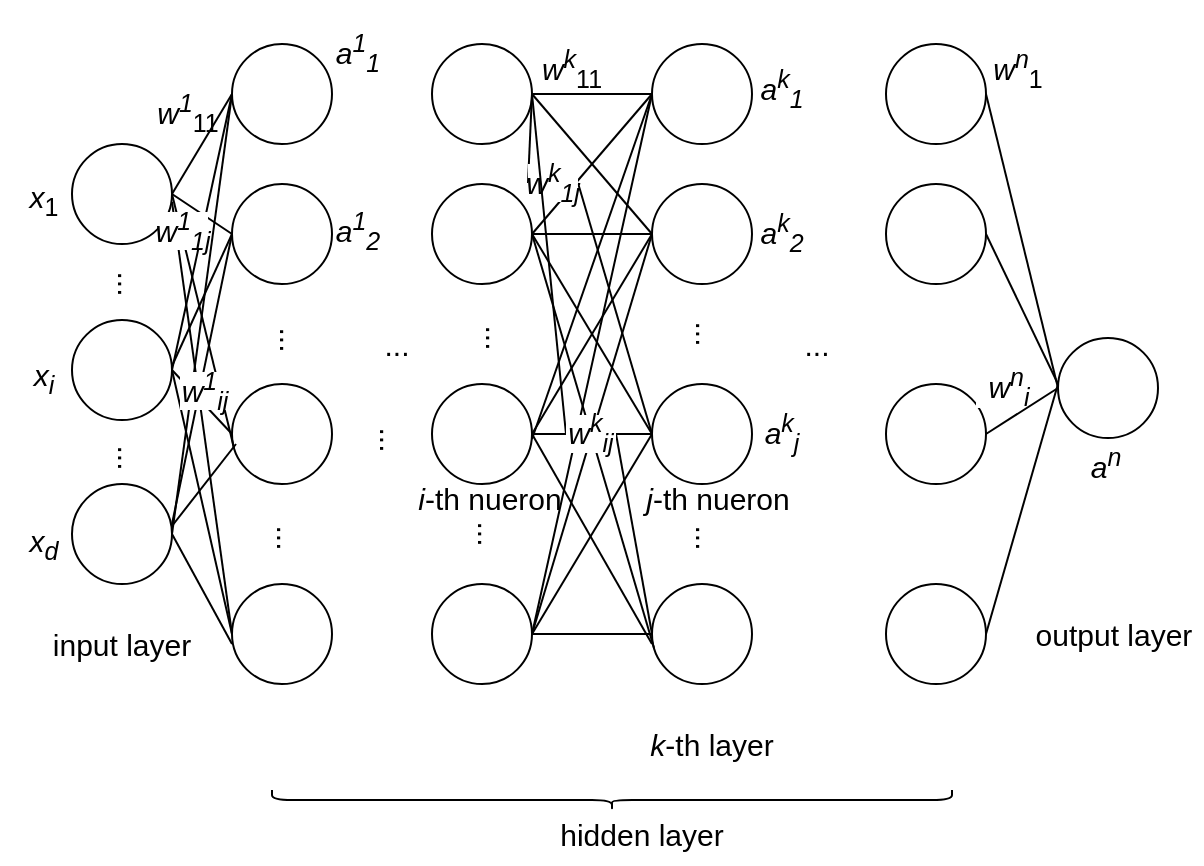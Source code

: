 <mxfile version="21.3.8" type="github">
  <diagram name="Page-1" id="8ToRotbsmDNmmr7wD_bL">
    <mxGraphModel dx="1242" dy="685" grid="1" gridSize="10" guides="1" tooltips="1" connect="1" arrows="1" fold="1" page="1" pageScale="1" pageWidth="827" pageHeight="1169" math="0" shadow="0">
      <root>
        <mxCell id="0" />
        <mxCell id="1" parent="0" />
        <mxCell id="P3CmtYsPwi7_TScskWWs-3" value="" style="ellipse;whiteSpace=wrap;html=1;aspect=fixed;" vertex="1" parent="1">
          <mxGeometry x="70" y="200" width="50" height="50" as="geometry" />
        </mxCell>
        <mxCell id="P3CmtYsPwi7_TScskWWs-4" value="" style="ellipse;whiteSpace=wrap;html=1;aspect=fixed;" vertex="1" parent="1">
          <mxGeometry x="150" y="150" width="50" height="50" as="geometry" />
        </mxCell>
        <mxCell id="P3CmtYsPwi7_TScskWWs-5" value="" style="ellipse;whiteSpace=wrap;html=1;aspect=fixed;" vertex="1" parent="1">
          <mxGeometry x="70" y="288" width="50" height="50" as="geometry" />
        </mxCell>
        <mxCell id="P3CmtYsPwi7_TScskWWs-6" value="" style="ellipse;whiteSpace=wrap;html=1;aspect=fixed;" vertex="1" parent="1">
          <mxGeometry x="70" y="370" width="50" height="50" as="geometry" />
        </mxCell>
        <mxCell id="P3CmtYsPwi7_TScskWWs-7" value="" style="ellipse;whiteSpace=wrap;html=1;aspect=fixed;" vertex="1" parent="1">
          <mxGeometry x="150" y="320" width="50" height="50" as="geometry" />
        </mxCell>
        <mxCell id="P3CmtYsPwi7_TScskWWs-8" value="" style="ellipse;whiteSpace=wrap;html=1;aspect=fixed;" vertex="1" parent="1">
          <mxGeometry x="150" y="220" width="50" height="50" as="geometry" />
        </mxCell>
        <mxCell id="P3CmtYsPwi7_TScskWWs-9" value="" style="ellipse;whiteSpace=wrap;html=1;aspect=fixed;" vertex="1" parent="1">
          <mxGeometry x="150" y="420" width="50" height="50" as="geometry" />
        </mxCell>
        <mxCell id="P3CmtYsPwi7_TScskWWs-10" value="" style="ellipse;whiteSpace=wrap;html=1;aspect=fixed;" vertex="1" parent="1">
          <mxGeometry x="250" y="420" width="50" height="50" as="geometry" />
        </mxCell>
        <mxCell id="P3CmtYsPwi7_TScskWWs-11" value="" style="ellipse;whiteSpace=wrap;html=1;aspect=fixed;" vertex="1" parent="1">
          <mxGeometry x="250" y="320" width="50" height="50" as="geometry" />
        </mxCell>
        <mxCell id="P3CmtYsPwi7_TScskWWs-12" value="" style="ellipse;whiteSpace=wrap;html=1;aspect=fixed;" vertex="1" parent="1">
          <mxGeometry x="250" y="220" width="50" height="50" as="geometry" />
        </mxCell>
        <mxCell id="P3CmtYsPwi7_TScskWWs-13" value="" style="ellipse;whiteSpace=wrap;html=1;aspect=fixed;" vertex="1" parent="1">
          <mxGeometry x="250" y="150" width="50" height="50" as="geometry" />
        </mxCell>
        <mxCell id="P3CmtYsPwi7_TScskWWs-14" value="&lt;font style=&quot;font-size: 15px;&quot;&gt;...&lt;/font&gt;" style="rounded=0;whiteSpace=wrap;html=1;strokeColor=none;fillColor=none;rotation=90;" vertex="1" parent="1">
          <mxGeometry x="84" y="260" width="30" height="20" as="geometry" />
        </mxCell>
        <mxCell id="P3CmtYsPwi7_TScskWWs-15" value="&lt;font style=&quot;font-size: 15px;&quot;&gt;...&lt;/font&gt;" style="rounded=0;whiteSpace=wrap;html=1;strokeColor=none;fillColor=none;rotation=90;" vertex="1" parent="1">
          <mxGeometry x="84" y="347" width="30" height="20" as="geometry" />
        </mxCell>
        <mxCell id="P3CmtYsPwi7_TScskWWs-16" value="&lt;font style=&quot;font-size: 15px;&quot;&gt;...&lt;/font&gt;" style="rounded=0;whiteSpace=wrap;html=1;strokeColor=none;fillColor=none;rotation=90;" vertex="1" parent="1">
          <mxGeometry x="165" y="288" width="30" height="20" as="geometry" />
        </mxCell>
        <mxCell id="P3CmtYsPwi7_TScskWWs-18" value="&lt;font style=&quot;font-size: 15px;&quot;&gt;...&lt;/font&gt;" style="rounded=0;whiteSpace=wrap;html=1;strokeColor=none;fillColor=none;rotation=90;" vertex="1" parent="1">
          <mxGeometry x="166" y="387" width="25" height="20" as="geometry" />
        </mxCell>
        <mxCell id="P3CmtYsPwi7_TScskWWs-19" value="" style="ellipse;whiteSpace=wrap;html=1;aspect=fixed;" vertex="1" parent="1">
          <mxGeometry x="563" y="297" width="50" height="50" as="geometry" />
        </mxCell>
        <mxCell id="P3CmtYsPwi7_TScskWWs-20" value="" style="endArrow=none;html=1;rounded=0;exitX=1;exitY=0.5;exitDx=0;exitDy=0;entryX=0;entryY=0.5;entryDx=0;entryDy=0;" edge="1" parent="1" source="P3CmtYsPwi7_TScskWWs-3" target="P3CmtYsPwi7_TScskWWs-4">
          <mxGeometry width="50" height="50" relative="1" as="geometry">
            <mxPoint x="390" y="450" as="sourcePoint" />
            <mxPoint x="440" y="400" as="targetPoint" />
          </mxGeometry>
        </mxCell>
        <mxCell id="P3CmtYsPwi7_TScskWWs-22" value="" style="endArrow=none;html=1;rounded=0;exitX=1;exitY=0.5;exitDx=0;exitDy=0;entryX=0;entryY=0.5;entryDx=0;entryDy=0;" edge="1" parent="1" source="P3CmtYsPwi7_TScskWWs-3" target="P3CmtYsPwi7_TScskWWs-8">
          <mxGeometry width="50" height="50" relative="1" as="geometry">
            <mxPoint x="130" y="235" as="sourcePoint" />
            <mxPoint x="162" y="194" as="targetPoint" />
          </mxGeometry>
        </mxCell>
        <mxCell id="P3CmtYsPwi7_TScskWWs-23" value="" style="endArrow=none;html=1;rounded=0;exitX=1;exitY=0.5;exitDx=0;exitDy=0;entryX=0.02;entryY=0.64;entryDx=0;entryDy=0;entryPerimeter=0;" edge="1" parent="1" source="P3CmtYsPwi7_TScskWWs-3" target="P3CmtYsPwi7_TScskWWs-7">
          <mxGeometry width="50" height="50" relative="1" as="geometry">
            <mxPoint x="140" y="245" as="sourcePoint" />
            <mxPoint x="172" y="204" as="targetPoint" />
          </mxGeometry>
        </mxCell>
        <mxCell id="P3CmtYsPwi7_TScskWWs-24" value="" style="endArrow=none;html=1;rounded=0;entryX=0.04;entryY=0.68;entryDx=0;entryDy=0;entryPerimeter=0;" edge="1" parent="1">
          <mxGeometry width="50" height="50" relative="1" as="geometry">
            <mxPoint x="150" y="445" as="sourcePoint" />
            <mxPoint x="120" y="229" as="targetPoint" />
          </mxGeometry>
        </mxCell>
        <mxCell id="P3CmtYsPwi7_TScskWWs-25" value="" style="endArrow=none;html=1;rounded=0;exitX=1;exitY=0.5;exitDx=0;exitDy=0;entryX=0;entryY=0.5;entryDx=0;entryDy=0;" edge="1" parent="1" source="P3CmtYsPwi7_TScskWWs-5" target="P3CmtYsPwi7_TScskWWs-4">
          <mxGeometry width="50" height="50" relative="1" as="geometry">
            <mxPoint x="160" y="265" as="sourcePoint" />
            <mxPoint x="192" y="224" as="targetPoint" />
          </mxGeometry>
        </mxCell>
        <mxCell id="P3CmtYsPwi7_TScskWWs-26" value="" style="endArrow=none;html=1;rounded=0;exitX=1;exitY=0.5;exitDx=0;exitDy=0;entryX=0;entryY=0.5;entryDx=0;entryDy=0;" edge="1" parent="1" target="P3CmtYsPwi7_TScskWWs-8">
          <mxGeometry width="50" height="50" relative="1" as="geometry">
            <mxPoint x="120" y="311" as="sourcePoint" />
            <mxPoint x="152" y="270" as="targetPoint" />
          </mxGeometry>
        </mxCell>
        <mxCell id="P3CmtYsPwi7_TScskWWs-27" value="" style="endArrow=none;html=1;rounded=0;exitX=1;exitY=0.5;exitDx=0;exitDy=0;entryX=0;entryY=0.5;entryDx=0;entryDy=0;" edge="1" parent="1" source="P3CmtYsPwi7_TScskWWs-5" target="P3CmtYsPwi7_TScskWWs-7">
          <mxGeometry width="50" height="50" relative="1" as="geometry">
            <mxPoint x="180" y="285" as="sourcePoint" />
            <mxPoint x="212" y="244" as="targetPoint" />
          </mxGeometry>
        </mxCell>
        <mxCell id="P3CmtYsPwi7_TScskWWs-28" value="" style="endArrow=none;html=1;rounded=0;exitX=1;exitY=0.5;exitDx=0;exitDy=0;entryX=0;entryY=0.5;entryDx=0;entryDy=0;" edge="1" parent="1" source="P3CmtYsPwi7_TScskWWs-5" target="P3CmtYsPwi7_TScskWWs-9">
          <mxGeometry width="50" height="50" relative="1" as="geometry">
            <mxPoint x="190" y="295" as="sourcePoint" />
            <mxPoint x="222" y="254" as="targetPoint" />
          </mxGeometry>
        </mxCell>
        <mxCell id="P3CmtYsPwi7_TScskWWs-29" value="" style="endArrow=none;html=1;rounded=0;exitX=1;exitY=0.5;exitDx=0;exitDy=0;entryX=0;entryY=0.5;entryDx=0;entryDy=0;" edge="1" parent="1" source="P3CmtYsPwi7_TScskWWs-6" target="P3CmtYsPwi7_TScskWWs-4">
          <mxGeometry width="50" height="50" relative="1" as="geometry">
            <mxPoint x="200" y="305" as="sourcePoint" />
            <mxPoint x="232" y="264" as="targetPoint" />
          </mxGeometry>
        </mxCell>
        <mxCell id="P3CmtYsPwi7_TScskWWs-30" value="" style="endArrow=none;html=1;rounded=0;exitX=1;exitY=0.5;exitDx=0;exitDy=0;entryX=0.04;entryY=0.68;entryDx=0;entryDy=0;entryPerimeter=0;" edge="1" parent="1">
          <mxGeometry width="50" height="50" relative="1" as="geometry">
            <mxPoint x="120" y="391" as="sourcePoint" />
            <mxPoint x="152" y="350" as="targetPoint" />
          </mxGeometry>
        </mxCell>
        <mxCell id="P3CmtYsPwi7_TScskWWs-31" value="" style="endArrow=none;html=1;rounded=0;exitX=1;exitY=0.5;exitDx=0;exitDy=0;" edge="1" parent="1" source="P3CmtYsPwi7_TScskWWs-6">
          <mxGeometry width="50" height="50" relative="1" as="geometry">
            <mxPoint x="220" y="325" as="sourcePoint" />
            <mxPoint x="150" y="450" as="targetPoint" />
          </mxGeometry>
        </mxCell>
        <mxCell id="P3CmtYsPwi7_TScskWWs-32" value="" style="endArrow=none;html=1;rounded=0;entryX=0;entryY=0.5;entryDx=0;entryDy=0;" edge="1" parent="1" target="P3CmtYsPwi7_TScskWWs-8">
          <mxGeometry width="50" height="50" relative="1" as="geometry">
            <mxPoint x="120" y="390" as="sourcePoint" />
            <mxPoint x="146" y="347" as="targetPoint" />
          </mxGeometry>
        </mxCell>
        <mxCell id="P3CmtYsPwi7_TScskWWs-33" value="&lt;font style=&quot;font-size: 15px;&quot;&gt;...&lt;/font&gt;" style="rounded=0;whiteSpace=wrap;html=1;strokeColor=none;fillColor=none;rotation=0;" vertex="1" parent="1">
          <mxGeometry x="220" y="290" width="25" height="20" as="geometry" />
        </mxCell>
        <mxCell id="P3CmtYsPwi7_TScskWWs-34" value="" style="ellipse;whiteSpace=wrap;html=1;aspect=fixed;" vertex="1" parent="1">
          <mxGeometry x="477" y="420" width="50" height="50" as="geometry" />
        </mxCell>
        <mxCell id="P3CmtYsPwi7_TScskWWs-35" value="" style="ellipse;whiteSpace=wrap;html=1;aspect=fixed;" vertex="1" parent="1">
          <mxGeometry x="477" y="320" width="50" height="50" as="geometry" />
        </mxCell>
        <mxCell id="P3CmtYsPwi7_TScskWWs-36" value="" style="ellipse;whiteSpace=wrap;html=1;aspect=fixed;" vertex="1" parent="1">
          <mxGeometry x="477" y="220" width="50" height="50" as="geometry" />
        </mxCell>
        <mxCell id="P3CmtYsPwi7_TScskWWs-37" value="" style="ellipse;whiteSpace=wrap;html=1;aspect=fixed;" vertex="1" parent="1">
          <mxGeometry x="477" y="150" width="50" height="50" as="geometry" />
        </mxCell>
        <mxCell id="P3CmtYsPwi7_TScskWWs-38" value="&lt;font style=&quot;font-size: 15px;&quot;&gt;...&lt;/font&gt;" style="rounded=0;whiteSpace=wrap;html=1;strokeColor=none;fillColor=none;rotation=0;" vertex="1" parent="1">
          <mxGeometry x="430" y="290" width="25" height="20" as="geometry" />
        </mxCell>
        <mxCell id="P3CmtYsPwi7_TScskWWs-42" value="" style="endArrow=none;html=1;rounded=0;exitX=1;exitY=0.5;exitDx=0;exitDy=0;entryX=0;entryY=0.5;entryDx=0;entryDy=0;" edge="1" parent="1" source="P3CmtYsPwi7_TScskWWs-37" target="P3CmtYsPwi7_TScskWWs-19">
          <mxGeometry width="50" height="50" relative="1" as="geometry">
            <mxPoint x="473" y="450" as="sourcePoint" />
            <mxPoint x="523" y="400" as="targetPoint" />
          </mxGeometry>
        </mxCell>
        <mxCell id="P3CmtYsPwi7_TScskWWs-45" value="" style="endArrow=none;html=1;rounded=0;exitX=1;exitY=0.5;exitDx=0;exitDy=0;" edge="1" parent="1" source="P3CmtYsPwi7_TScskWWs-34">
          <mxGeometry width="50" height="50" relative="1" as="geometry">
            <mxPoint x="557" y="205" as="sourcePoint" />
            <mxPoint x="563" y="320" as="targetPoint" />
          </mxGeometry>
        </mxCell>
        <mxCell id="P3CmtYsPwi7_TScskWWs-46" value="" style="endArrow=none;html=1;rounded=0;exitX=1;exitY=0.5;exitDx=0;exitDy=0;" edge="1" parent="1" source="P3CmtYsPwi7_TScskWWs-36">
          <mxGeometry width="50" height="50" relative="1" as="geometry">
            <mxPoint x="567" y="215" as="sourcePoint" />
            <mxPoint x="563" y="320" as="targetPoint" />
          </mxGeometry>
        </mxCell>
        <mxCell id="P3CmtYsPwi7_TScskWWs-47" value="" style="ellipse;whiteSpace=wrap;html=1;aspect=fixed;" vertex="1" parent="1">
          <mxGeometry x="360" y="420" width="50" height="50" as="geometry" />
        </mxCell>
        <mxCell id="P3CmtYsPwi7_TScskWWs-48" value="" style="ellipse;whiteSpace=wrap;html=1;aspect=fixed;" vertex="1" parent="1">
          <mxGeometry x="360" y="320" width="50" height="50" as="geometry" />
        </mxCell>
        <mxCell id="P3CmtYsPwi7_TScskWWs-49" value="" style="ellipse;whiteSpace=wrap;html=1;aspect=fixed;" vertex="1" parent="1">
          <mxGeometry x="360" y="220" width="50" height="50" as="geometry" />
        </mxCell>
        <mxCell id="P3CmtYsPwi7_TScskWWs-50" value="" style="ellipse;whiteSpace=wrap;html=1;aspect=fixed;" vertex="1" parent="1">
          <mxGeometry x="360" y="150" width="50" height="50" as="geometry" />
        </mxCell>
        <mxCell id="P3CmtYsPwi7_TScskWWs-51" value="&lt;font style=&quot;font-size: 15px;&quot;&gt;...&lt;/font&gt;" style="rounded=0;whiteSpace=wrap;html=1;strokeColor=none;fillColor=none;rotation=90;" vertex="1" parent="1">
          <mxGeometry x="373" y="285" width="30" height="20" as="geometry" />
        </mxCell>
        <mxCell id="P3CmtYsPwi7_TScskWWs-52" value="&lt;font style=&quot;font-size: 15px;&quot;&gt;...&lt;/font&gt;" style="rounded=0;whiteSpace=wrap;html=1;strokeColor=none;fillColor=none;rotation=90;" vertex="1" parent="1">
          <mxGeometry x="268" y="287" width="30" height="20" as="geometry" />
        </mxCell>
        <mxCell id="P3CmtYsPwi7_TScskWWs-53" value="&lt;font style=&quot;font-size: 15px;&quot;&gt;...&lt;/font&gt;" style="rounded=0;whiteSpace=wrap;html=1;strokeColor=none;fillColor=none;rotation=90;" vertex="1" parent="1">
          <mxGeometry x="264" y="385" width="30" height="20" as="geometry" />
        </mxCell>
        <mxCell id="P3CmtYsPwi7_TScskWWs-54" value="&lt;font style=&quot;font-size: 15px;&quot;&gt;...&lt;/font&gt;" style="rounded=0;whiteSpace=wrap;html=1;strokeColor=none;fillColor=none;rotation=90;" vertex="1" parent="1">
          <mxGeometry x="373" y="387" width="30" height="20" as="geometry" />
        </mxCell>
        <mxCell id="P3CmtYsPwi7_TScskWWs-55" value="" style="endArrow=none;html=1;rounded=0;exitX=1;exitY=0.5;exitDx=0;exitDy=0;entryX=0;entryY=0.5;entryDx=0;entryDy=0;" edge="1" parent="1" source="P3CmtYsPwi7_TScskWWs-13" target="P3CmtYsPwi7_TScskWWs-50">
          <mxGeometry width="50" height="50" relative="1" as="geometry">
            <mxPoint x="410" y="450" as="sourcePoint" />
            <mxPoint x="460" y="400" as="targetPoint" />
          </mxGeometry>
        </mxCell>
        <mxCell id="P3CmtYsPwi7_TScskWWs-56" value="&lt;font style=&quot;font-size: 15px;&quot;&gt;...&lt;/font&gt;" style="rounded=0;whiteSpace=wrap;html=1;strokeColor=none;fillColor=none;rotation=90;" vertex="1" parent="1">
          <mxGeometry x="215" y="338" width="30" height="20" as="geometry" />
        </mxCell>
        <mxCell id="P3CmtYsPwi7_TScskWWs-64" value="" style="endArrow=none;html=1;rounded=0;exitX=1;exitY=0.5;exitDx=0;exitDy=0;entryX=0;entryY=0.5;entryDx=0;entryDy=0;" edge="1" parent="1" source="P3CmtYsPwi7_TScskWWs-13" target="P3CmtYsPwi7_TScskWWs-49">
          <mxGeometry width="50" height="50" relative="1" as="geometry">
            <mxPoint x="310" y="185" as="sourcePoint" />
            <mxPoint x="370" y="185" as="targetPoint" />
          </mxGeometry>
        </mxCell>
        <mxCell id="P3CmtYsPwi7_TScskWWs-65" value="" style="endArrow=none;html=1;rounded=0;exitX=1;exitY=0.5;exitDx=0;exitDy=0;entryX=0;entryY=0.5;entryDx=0;entryDy=0;" edge="1" parent="1" source="P3CmtYsPwi7_TScskWWs-98" target="P3CmtYsPwi7_TScskWWs-48">
          <mxGeometry width="50" height="50" relative="1" as="geometry">
            <mxPoint x="320" y="195" as="sourcePoint" />
            <mxPoint x="380" y="195" as="targetPoint" />
          </mxGeometry>
        </mxCell>
        <mxCell id="P3CmtYsPwi7_TScskWWs-66" value="" style="endArrow=none;html=1;rounded=0;exitX=1;exitY=0.5;exitDx=0;exitDy=0;entryX=0;entryY=0.5;entryDx=0;entryDy=0;" edge="1" parent="1" source="P3CmtYsPwi7_TScskWWs-100" target="P3CmtYsPwi7_TScskWWs-47">
          <mxGeometry width="50" height="50" relative="1" as="geometry">
            <mxPoint x="330" y="205" as="sourcePoint" />
            <mxPoint x="390" y="205" as="targetPoint" />
          </mxGeometry>
        </mxCell>
        <mxCell id="P3CmtYsPwi7_TScskWWs-67" value="" style="endArrow=none;html=1;rounded=0;exitX=1;exitY=0.5;exitDx=0;exitDy=0;entryX=0;entryY=0.5;entryDx=0;entryDy=0;" edge="1" parent="1" source="P3CmtYsPwi7_TScskWWs-12" target="P3CmtYsPwi7_TScskWWs-50">
          <mxGeometry width="50" height="50" relative="1" as="geometry">
            <mxPoint x="340" y="215" as="sourcePoint" />
            <mxPoint x="400" y="215" as="targetPoint" />
          </mxGeometry>
        </mxCell>
        <mxCell id="P3CmtYsPwi7_TScskWWs-68" value="" style="endArrow=none;html=1;rounded=0;exitX=1;exitY=0.5;exitDx=0;exitDy=0;entryX=0;entryY=0.5;entryDx=0;entryDy=0;" edge="1" parent="1" source="P3CmtYsPwi7_TScskWWs-12" target="P3CmtYsPwi7_TScskWWs-49">
          <mxGeometry width="50" height="50" relative="1" as="geometry">
            <mxPoint x="350" y="225" as="sourcePoint" />
            <mxPoint x="410" y="225" as="targetPoint" />
          </mxGeometry>
        </mxCell>
        <mxCell id="P3CmtYsPwi7_TScskWWs-69" value="" style="endArrow=none;html=1;rounded=0;exitX=1;exitY=0.5;exitDx=0;exitDy=0;entryX=0;entryY=0.5;entryDx=0;entryDy=0;" edge="1" parent="1" source="P3CmtYsPwi7_TScskWWs-12" target="P3CmtYsPwi7_TScskWWs-48">
          <mxGeometry width="50" height="50" relative="1" as="geometry">
            <mxPoint x="360" y="235" as="sourcePoint" />
            <mxPoint x="420" y="235" as="targetPoint" />
          </mxGeometry>
        </mxCell>
        <mxCell id="P3CmtYsPwi7_TScskWWs-70" value="" style="endArrow=none;html=1;rounded=0;entryX=0.02;entryY=0.64;entryDx=0;entryDy=0;entryPerimeter=0;" edge="1" parent="1" target="P3CmtYsPwi7_TScskWWs-47">
          <mxGeometry width="50" height="50" relative="1" as="geometry">
            <mxPoint x="300" y="245" as="sourcePoint" />
            <mxPoint x="430" y="245" as="targetPoint" />
          </mxGeometry>
        </mxCell>
        <mxCell id="P3CmtYsPwi7_TScskWWs-71" value="" style="endArrow=none;html=1;rounded=0;exitX=1;exitY=0.5;exitDx=0;exitDy=0;entryX=0;entryY=0.5;entryDx=0;entryDy=0;" edge="1" parent="1" target="P3CmtYsPwi7_TScskWWs-50">
          <mxGeometry width="50" height="50" relative="1" as="geometry">
            <mxPoint x="300" y="347.5" as="sourcePoint" />
            <mxPoint x="360" y="347.5" as="targetPoint" />
          </mxGeometry>
        </mxCell>
        <mxCell id="P3CmtYsPwi7_TScskWWs-72" value="" style="endArrow=none;html=1;rounded=0;exitX=1;exitY=0.5;exitDx=0;exitDy=0;entryX=0;entryY=0.5;entryDx=0;entryDy=0;" edge="1" parent="1" source="P3CmtYsPwi7_TScskWWs-11" target="P3CmtYsPwi7_TScskWWs-49">
          <mxGeometry width="50" height="50" relative="1" as="geometry">
            <mxPoint x="390" y="265" as="sourcePoint" />
            <mxPoint x="450" y="265" as="targetPoint" />
          </mxGeometry>
        </mxCell>
        <mxCell id="P3CmtYsPwi7_TScskWWs-73" value="" style="endArrow=none;html=1;rounded=0;exitX=1;exitY=0.5;exitDx=0;exitDy=0;entryX=0;entryY=0.5;entryDx=0;entryDy=0;" edge="1" parent="1" source="P3CmtYsPwi7_TScskWWs-11" target="P3CmtYsPwi7_TScskWWs-48">
          <mxGeometry width="50" height="50" relative="1" as="geometry">
            <mxPoint x="400" y="275" as="sourcePoint" />
            <mxPoint x="460" y="275" as="targetPoint" />
          </mxGeometry>
        </mxCell>
        <mxCell id="P3CmtYsPwi7_TScskWWs-74" value="" style="endArrow=none;html=1;rounded=0;exitX=1;exitY=0.5;exitDx=0;exitDy=0;" edge="1" parent="1" source="P3CmtYsPwi7_TScskWWs-11">
          <mxGeometry width="50" height="50" relative="1" as="geometry">
            <mxPoint x="410" y="285" as="sourcePoint" />
            <mxPoint x="360" y="450" as="targetPoint" />
          </mxGeometry>
        </mxCell>
        <mxCell id="P3CmtYsPwi7_TScskWWs-75" value="" style="endArrow=none;html=1;rounded=0;exitX=1;exitY=0.5;exitDx=0;exitDy=0;entryX=0;entryY=0.5;entryDx=0;entryDy=0;" edge="1" parent="1" source="P3CmtYsPwi7_TScskWWs-10" target="P3CmtYsPwi7_TScskWWs-50">
          <mxGeometry width="50" height="50" relative="1" as="geometry">
            <mxPoint x="420" y="295" as="sourcePoint" />
            <mxPoint x="480" y="295" as="targetPoint" />
          </mxGeometry>
        </mxCell>
        <mxCell id="P3CmtYsPwi7_TScskWWs-76" value="" style="endArrow=none;html=1;rounded=0;exitX=1;exitY=0.5;exitDx=0;exitDy=0;entryX=0;entryY=0.5;entryDx=0;entryDy=0;" edge="1" parent="1" source="P3CmtYsPwi7_TScskWWs-10" target="P3CmtYsPwi7_TScskWWs-49">
          <mxGeometry width="50" height="50" relative="1" as="geometry">
            <mxPoint x="430" y="305" as="sourcePoint" />
            <mxPoint x="490" y="305" as="targetPoint" />
          </mxGeometry>
        </mxCell>
        <mxCell id="P3CmtYsPwi7_TScskWWs-77" value="" style="endArrow=none;html=1;rounded=0;exitX=1;exitY=0.5;exitDx=0;exitDy=0;entryX=0;entryY=0.5;entryDx=0;entryDy=0;" edge="1" parent="1" source="P3CmtYsPwi7_TScskWWs-10" target="P3CmtYsPwi7_TScskWWs-48">
          <mxGeometry width="50" height="50" relative="1" as="geometry">
            <mxPoint x="440" y="315" as="sourcePoint" />
            <mxPoint x="500" y="315" as="targetPoint" />
          </mxGeometry>
        </mxCell>
        <mxCell id="P3CmtYsPwi7_TScskWWs-78" value="" style="endArrow=none;html=1;rounded=0;exitX=1;exitY=0.5;exitDx=0;exitDy=0;entryX=0;entryY=0.5;entryDx=0;entryDy=0;" edge="1" parent="1" source="P3CmtYsPwi7_TScskWWs-10" target="P3CmtYsPwi7_TScskWWs-47">
          <mxGeometry width="50" height="50" relative="1" as="geometry">
            <mxPoint x="450" y="325" as="sourcePoint" />
            <mxPoint x="510" y="325" as="targetPoint" />
          </mxGeometry>
        </mxCell>
        <mxCell id="P3CmtYsPwi7_TScskWWs-80" value="&lt;font style=&quot;font-size: 15px;&quot;&gt;input layer&lt;/font&gt;" style="rounded=0;whiteSpace=wrap;html=1;fillColor=none;strokeColor=none;" vertex="1" parent="1">
          <mxGeometry x="55" y="420" width="80" height="60" as="geometry" />
        </mxCell>
        <mxCell id="P3CmtYsPwi7_TScskWWs-81" value="" style="shape=curlyBracket;whiteSpace=wrap;html=1;rounded=1;labelPosition=left;verticalLabelPosition=middle;align=right;verticalAlign=middle;rotation=-90;" vertex="1" parent="1">
          <mxGeometry x="335" y="358" width="10" height="340" as="geometry" />
        </mxCell>
        <mxCell id="P3CmtYsPwi7_TScskWWs-82" value="&lt;font style=&quot;font-size: 15px;&quot;&gt;hidden layer&lt;/font&gt;" style="rounded=0;whiteSpace=wrap;html=1;fillColor=none;strokeColor=none;" vertex="1" parent="1">
          <mxGeometry x="250" y="530" width="210" height="30" as="geometry" />
        </mxCell>
        <mxCell id="P3CmtYsPwi7_TScskWWs-83" value="&lt;font style=&quot;font-size: 15px;&quot;&gt;output layer&lt;/font&gt;" style="rounded=0;whiteSpace=wrap;html=1;fillColor=none;strokeColor=none;" vertex="1" parent="1">
          <mxGeometry x="547" y="415" width="88" height="60" as="geometry" />
        </mxCell>
        <mxCell id="P3CmtYsPwi7_TScskWWs-84" value="&lt;font style=&quot;font-size: 15px;&quot;&gt;&lt;i&gt;k&lt;/i&gt;-th layer&lt;/font&gt;" style="rounded=0;whiteSpace=wrap;html=1;fillColor=none;strokeColor=none;" vertex="1" parent="1">
          <mxGeometry x="350" y="470" width="80" height="60" as="geometry" />
        </mxCell>
        <mxCell id="P3CmtYsPwi7_TScskWWs-86" value="&lt;font style=&quot;font-size: 15px;&quot;&gt;&lt;i&gt;x&lt;/i&gt;&lt;sub&gt;1&lt;/sub&gt;&lt;/font&gt;" style="rounded=0;whiteSpace=wrap;html=1;fillColor=none;strokeColor=none;" vertex="1" parent="1">
          <mxGeometry x="34" y="198" width="44" height="60" as="geometry" />
        </mxCell>
        <mxCell id="P3CmtYsPwi7_TScskWWs-89" value="&lt;font style=&quot;font-size: 15px;&quot;&gt;&lt;i&gt;x&lt;sub&gt;d&lt;/sub&gt;&lt;/i&gt;&lt;/font&gt;" style="rounded=0;whiteSpace=wrap;html=1;fillColor=none;strokeColor=none;" vertex="1" parent="1">
          <mxGeometry x="34" y="370" width="44" height="60" as="geometry" />
        </mxCell>
        <mxCell id="P3CmtYsPwi7_TScskWWs-90" value="&lt;font style=&quot;font-size: 15px;&quot;&gt;&lt;i&gt;x&lt;sub&gt;i&lt;/sub&gt;&lt;/i&gt;&lt;/font&gt;" style="rounded=0;whiteSpace=wrap;html=1;fillColor=none;strokeColor=none;" vertex="1" parent="1">
          <mxGeometry x="34" y="287" width="44" height="60" as="geometry" />
        </mxCell>
        <mxCell id="P3CmtYsPwi7_TScskWWs-91" value="&lt;font style=&quot;font-size: 15px;&quot;&gt;&lt;i&gt;w&lt;sup&gt;1&lt;/sup&gt;&lt;/i&gt;&lt;sub&gt;11&lt;/sub&gt;&lt;/font&gt;" style="rounded=0;whiteSpace=wrap;html=1;fillColor=none;strokeColor=none;" vertex="1" parent="1">
          <mxGeometry x="106" y="150" width="44" height="70" as="geometry" />
        </mxCell>
        <mxCell id="P3CmtYsPwi7_TScskWWs-92" value="&lt;font style=&quot;font-size: 15px;&quot;&gt;&lt;i&gt;w&lt;sup&gt;1&lt;/sup&gt;&lt;sub&gt;ij&lt;/sub&gt;&lt;/i&gt;&lt;/font&gt;" style="rounded=0;whiteSpace=wrap;html=1;fillColor=default;strokeColor=none;" vertex="1" parent="1">
          <mxGeometry x="124" y="314" width="25" height="19" as="geometry" />
        </mxCell>
        <mxCell id="P3CmtYsPwi7_TScskWWs-95" value="&lt;span style=&quot;font-size: 15px;&quot;&gt;&lt;i&gt;a&lt;sup&gt;n&lt;/sup&gt;&lt;/i&gt;&lt;/span&gt;" style="rounded=0;whiteSpace=wrap;html=1;fillColor=none;strokeColor=none;" vertex="1" parent="1">
          <mxGeometry x="565" y="330" width="44" height="60" as="geometry" />
        </mxCell>
        <mxCell id="P3CmtYsPwi7_TScskWWs-96" value="&lt;font style=&quot;font-size: 15px;&quot;&gt;&lt;i&gt;w&lt;sup&gt;1&lt;/sup&gt;&lt;sub&gt;1j&lt;/sub&gt;&lt;/i&gt;&lt;/font&gt;" style="rounded=0;whiteSpace=wrap;html=1;fillColor=default;strokeColor=none;" vertex="1" parent="1">
          <mxGeometry x="113" y="234" width="25" height="19" as="geometry" />
        </mxCell>
        <mxCell id="P3CmtYsPwi7_TScskWWs-97" value="&lt;font style=&quot;font-size: 15px;&quot;&gt;&lt;i&gt;w&lt;sup&gt;k&lt;/sup&gt;&lt;/i&gt;&lt;sub&gt;11&lt;/sub&gt;&lt;/font&gt;" style="rounded=0;whiteSpace=wrap;html=1;fillColor=none;strokeColor=none;" vertex="1" parent="1">
          <mxGeometry x="298" y="128" width="44" height="70" as="geometry" />
        </mxCell>
        <mxCell id="P3CmtYsPwi7_TScskWWs-99" value="" style="endArrow=none;html=1;rounded=0;exitX=1;exitY=0.5;exitDx=0;exitDy=0;entryX=0;entryY=0.5;entryDx=0;entryDy=0;" edge="1" parent="1" source="P3CmtYsPwi7_TScskWWs-13" target="P3CmtYsPwi7_TScskWWs-98">
          <mxGeometry width="50" height="50" relative="1" as="geometry">
            <mxPoint x="300" y="175" as="sourcePoint" />
            <mxPoint x="360" y="345" as="targetPoint" />
          </mxGeometry>
        </mxCell>
        <mxCell id="P3CmtYsPwi7_TScskWWs-98" value="&lt;font style=&quot;font-size: 15px;&quot;&gt;&lt;i&gt;w&lt;sup&gt;k&lt;/sup&gt;&lt;sub&gt;1j&lt;/sub&gt;&lt;/i&gt;&lt;/font&gt;" style="rounded=0;whiteSpace=wrap;html=1;fillColor=default;strokeColor=none;" vertex="1" parent="1">
          <mxGeometry x="298" y="210" width="25" height="19" as="geometry" />
        </mxCell>
        <mxCell id="P3CmtYsPwi7_TScskWWs-102" value="" style="endArrow=none;html=1;rounded=0;exitX=1;exitY=0.5;exitDx=0;exitDy=0;entryX=0;entryY=0.5;entryDx=0;entryDy=0;" edge="1" parent="1" source="P3CmtYsPwi7_TScskWWs-13" target="P3CmtYsPwi7_TScskWWs-100">
          <mxGeometry width="50" height="50" relative="1" as="geometry">
            <mxPoint x="300" y="175" as="sourcePoint" />
            <mxPoint x="360" y="445" as="targetPoint" />
          </mxGeometry>
        </mxCell>
        <mxCell id="P3CmtYsPwi7_TScskWWs-100" value="&lt;font style=&quot;font-size: 15px;&quot;&gt;&lt;i&gt;w&lt;sup&gt;k&lt;/sup&gt;&lt;sub&gt;ij&lt;/sub&gt;&lt;/i&gt;&lt;/font&gt;" style="rounded=0;whiteSpace=wrap;html=1;fillColor=default;strokeColor=none;" vertex="1" parent="1">
          <mxGeometry x="317" y="335.5" width="25" height="19" as="geometry" />
        </mxCell>
        <mxCell id="P3CmtYsPwi7_TScskWWs-103" value="&lt;font style=&quot;font-size: 15px;&quot;&gt;&lt;i&gt;i&lt;/i&gt;-th nueron&lt;/font&gt;" style="rounded=0;whiteSpace=wrap;html=1;fillColor=none;strokeColor=none;" vertex="1" parent="1">
          <mxGeometry x="239" y="347" width="80" height="60" as="geometry" />
        </mxCell>
        <mxCell id="P3CmtYsPwi7_TScskWWs-104" value="&lt;font style=&quot;font-size: 15px;&quot;&gt;&lt;i&gt;j&lt;/i&gt;-th nueron&lt;/font&gt;" style="rounded=0;whiteSpace=wrap;html=1;fillColor=none;strokeColor=none;" vertex="1" parent="1">
          <mxGeometry x="353" y="347" width="80" height="60" as="geometry" />
        </mxCell>
        <mxCell id="P3CmtYsPwi7_TScskWWs-105" value="&lt;font style=&quot;font-size: 15px;&quot;&gt;&lt;i&gt;w&lt;sup&gt;n&lt;/sup&gt;&lt;/i&gt;&lt;sub&gt;1&lt;/sub&gt;&lt;/font&gt;" style="rounded=0;whiteSpace=wrap;html=1;fillColor=none;strokeColor=none;" vertex="1" parent="1">
          <mxGeometry x="521" y="128" width="44" height="70" as="geometry" />
        </mxCell>
        <mxCell id="P3CmtYsPwi7_TScskWWs-106" value="&lt;font style=&quot;font-size: 15px;&quot;&gt;&lt;i&gt;w&lt;sup style=&quot;&quot;&gt;n&lt;/sup&gt;&lt;sub&gt;i&lt;/sub&gt;&lt;/i&gt;&lt;/font&gt;" style="rounded=0;whiteSpace=wrap;html=1;fillColor=default;strokeColor=none;" vertex="1" parent="1">
          <mxGeometry x="522" y="312" width="33" height="20" as="geometry" />
        </mxCell>
        <mxCell id="P3CmtYsPwi7_TScskWWs-108" value="" style="endArrow=none;html=1;rounded=0;exitX=1;exitY=0.5;exitDx=0;exitDy=0;entryX=0;entryY=0.5;entryDx=0;entryDy=0;" edge="1" parent="1" source="P3CmtYsPwi7_TScskWWs-35" target="P3CmtYsPwi7_TScskWWs-19">
          <mxGeometry width="50" height="50" relative="1" as="geometry">
            <mxPoint x="537" y="455" as="sourcePoint" />
            <mxPoint x="573" y="330" as="targetPoint" />
          </mxGeometry>
        </mxCell>
        <mxCell id="P3CmtYsPwi7_TScskWWs-110" value="&lt;span style=&quot;font-size: 15px;&quot;&gt;&lt;i&gt;a&lt;sup&gt;1&lt;/sup&gt;&lt;sub&gt;1&lt;/sub&gt;&lt;/i&gt;&lt;/span&gt;" style="rounded=0;whiteSpace=wrap;html=1;fillColor=none;strokeColor=none;" vertex="1" parent="1">
          <mxGeometry x="191" y="130" width="44" height="50" as="geometry" />
        </mxCell>
        <mxCell id="P3CmtYsPwi7_TScskWWs-111" value="&lt;span style=&quot;font-size: 15px;&quot;&gt;&lt;i&gt;a&lt;sup&gt;1&lt;/sup&gt;&lt;sub&gt;2&lt;/sub&gt;&lt;/i&gt;&lt;/span&gt;" style="rounded=0;whiteSpace=wrap;html=1;fillColor=none;strokeColor=none;" vertex="1" parent="1">
          <mxGeometry x="191" y="218.5" width="44" height="50" as="geometry" />
        </mxCell>
        <mxCell id="P3CmtYsPwi7_TScskWWs-112" value="&lt;span style=&quot;font-size: 15px;&quot;&gt;&lt;i&gt;a&lt;sup&gt;k&lt;/sup&gt;&lt;sub&gt;1&lt;/sub&gt;&lt;/i&gt;&lt;/span&gt;" style="rounded=0;whiteSpace=wrap;html=1;fillColor=none;strokeColor=none;" vertex="1" parent="1">
          <mxGeometry x="403" y="148" width="44" height="50" as="geometry" />
        </mxCell>
        <mxCell id="P3CmtYsPwi7_TScskWWs-113" value="&lt;span style=&quot;font-size: 15px;&quot;&gt;&lt;i&gt;a&lt;sup&gt;k&lt;/sup&gt;&lt;sub&gt;2&lt;/sub&gt;&lt;/i&gt;&lt;/span&gt;" style="rounded=0;whiteSpace=wrap;html=1;fillColor=none;strokeColor=none;" vertex="1" parent="1">
          <mxGeometry x="403" y="220" width="44" height="50" as="geometry" />
        </mxCell>
        <mxCell id="P3CmtYsPwi7_TScskWWs-114" value="&lt;span style=&quot;font-size: 15px;&quot;&gt;&lt;i&gt;a&lt;sup&gt;k&lt;/sup&gt;&lt;sub&gt;j&lt;/sub&gt;&lt;/i&gt;&lt;/span&gt;" style="rounded=0;whiteSpace=wrap;html=1;fillColor=none;strokeColor=none;" vertex="1" parent="1">
          <mxGeometry x="403" y="320" width="44" height="50" as="geometry" />
        </mxCell>
      </root>
    </mxGraphModel>
  </diagram>
</mxfile>
